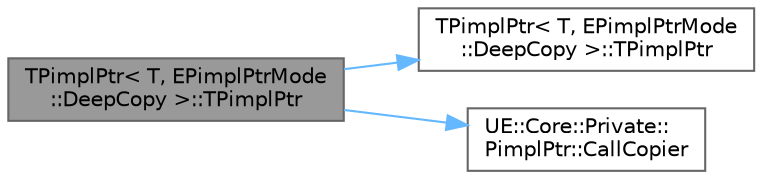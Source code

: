 digraph "TPimplPtr&lt; T, EPimplPtrMode::DeepCopy &gt;::TPimplPtr"
{
 // INTERACTIVE_SVG=YES
 // LATEX_PDF_SIZE
  bgcolor="transparent";
  edge [fontname=Helvetica,fontsize=10,labelfontname=Helvetica,labelfontsize=10];
  node [fontname=Helvetica,fontsize=10,shape=box,height=0.2,width=0.4];
  rankdir="LR";
  Node1 [id="Node000001",label="TPimplPtr\< T, EPimplPtrMode\l::DeepCopy \>::TPimplPtr",height=0.2,width=0.4,color="gray40", fillcolor="grey60", style="filled", fontcolor="black",tooltip=" "];
  Node1 -> Node2 [id="edge1_Node000001_Node000002",color="steelblue1",style="solid",tooltip=" "];
  Node2 [id="Node000002",label="TPimplPtr\< T, EPimplPtrMode\l::DeepCopy \>::TPimplPtr",height=0.2,width=0.4,color="grey40", fillcolor="white", style="filled",URL="$d0/d4b/structTPimplPtr_3_01T_00_01EPimplPtrMode_1_1DeepCopy_01_4.html#a4f7d72d4426426212341f86fc5c1f0ac",tooltip=" "];
  Node1 -> Node3 [id="edge2_Node000001_Node000003",color="steelblue1",style="solid",tooltip=" "];
  Node3 [id="Node000003",label="UE::Core::Private::\lPimplPtr::CallCopier",height=0.2,width=0.4,color="grey40", fillcolor="white", style="filled",URL="$d8/dea/namespaceUE_1_1Core_1_1Private_1_1PimplPtr.html#a4410d810242b8332537aea60cce64066",tooltip=" "];
}
